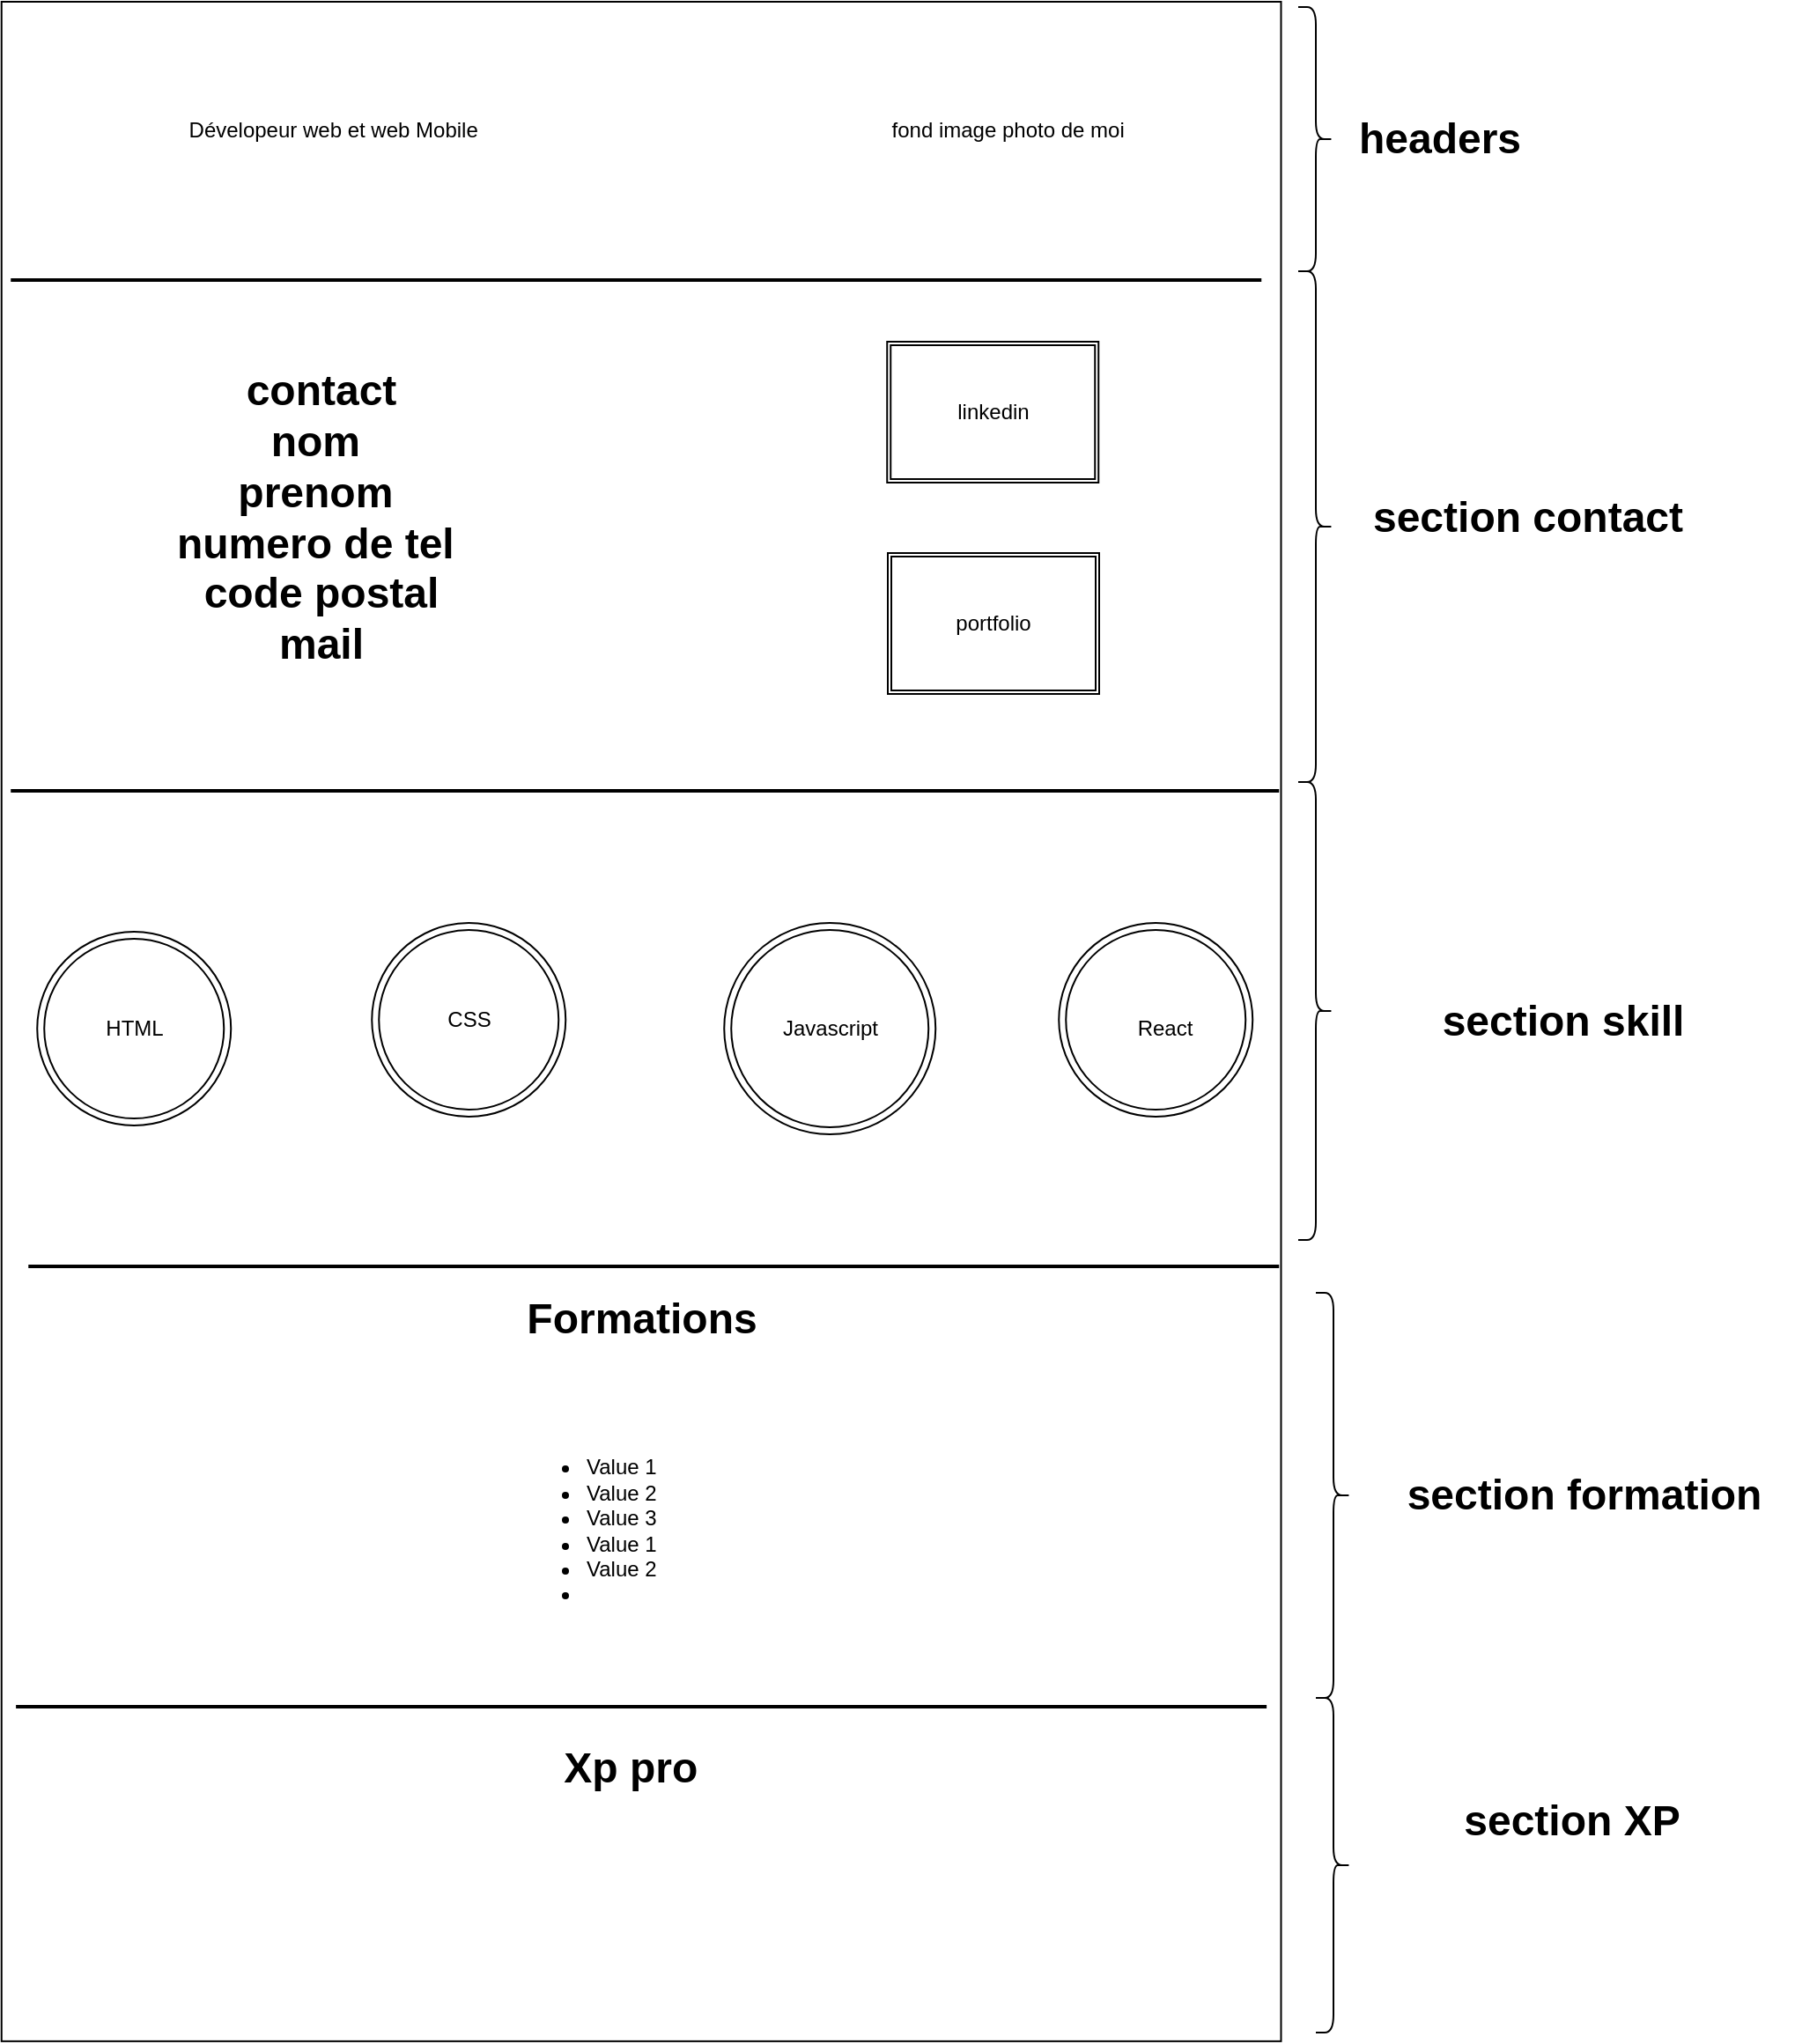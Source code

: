 <mxfile>
    <diagram id="U54eBNfYPRZ8RMyf1jgN" name="Page-1">
        <mxGraphModel dx="1973" dy="1335" grid="1" gridSize="10" guides="1" tooltips="1" connect="1" arrows="1" fold="1" page="1" pageScale="1" pageWidth="827" pageHeight="1169" math="0" shadow="0">
            <root>
                <mxCell id="0"/>
                <mxCell id="1" parent="0"/>
                <mxCell id="4" value="" style="rounded=0;whiteSpace=wrap;html=1;rotation=90;" parent="1" vertex="1">
                    <mxGeometry x="-201.91" y="222.78" width="1157.94" height="726.37" as="geometry"/>
                </mxCell>
                <mxCell id="7" value="Dévelopeur web et web Mobile&amp;nbsp;" style="text;html=1;strokeColor=none;fillColor=none;align=center;verticalAlign=middle;whiteSpace=wrap;rounded=0;" vertex="1" parent="1">
                    <mxGeometry x="69.12" y="65" width="270" height="30" as="geometry"/>
                </mxCell>
                <mxCell id="9" value="fond image photo de moi&amp;nbsp;&lt;br&gt;" style="text;html=1;strokeColor=none;fillColor=none;align=center;verticalAlign=middle;whiteSpace=wrap;rounded=0;" vertex="1" parent="1">
                    <mxGeometry x="516.62" y="40" width="140" height="80" as="geometry"/>
                </mxCell>
                <mxCell id="15" value="" style="line;strokeWidth=2;html=1;" vertex="1" parent="1">
                    <mxGeometry x="19.12" y="160" width="710" height="10" as="geometry"/>
                </mxCell>
                <mxCell id="16" value="" style="line;strokeWidth=2;html=1;" vertex="1" parent="1">
                    <mxGeometry x="19.12" y="450" width="720" height="10" as="geometry"/>
                </mxCell>
                <mxCell id="17" value="" style="line;strokeWidth=2;html=1;" vertex="1" parent="1">
                    <mxGeometry x="29.12" y="720" width="710" height="10" as="geometry"/>
                </mxCell>
                <mxCell id="18" value="" style="ellipse;shape=doubleEllipse;whiteSpace=wrap;html=1;aspect=fixed;" vertex="1" parent="1">
                    <mxGeometry x="34.12" y="535" width="110" height="110" as="geometry"/>
                </mxCell>
                <mxCell id="19" value="" style="ellipse;shape=doubleEllipse;whiteSpace=wrap;html=1;aspect=fixed;" vertex="1" parent="1">
                    <mxGeometry x="224.12" y="530" width="110" height="110" as="geometry"/>
                </mxCell>
                <mxCell id="20" value="" style="ellipse;shape=doubleEllipse;whiteSpace=wrap;html=1;aspect=fixed;" vertex="1" parent="1">
                    <mxGeometry x="424.12" y="530" width="120" height="120" as="geometry"/>
                </mxCell>
                <mxCell id="21" value="" style="ellipse;shape=doubleEllipse;whiteSpace=wrap;html=1;aspect=fixed;" vertex="1" parent="1">
                    <mxGeometry x="614.12" y="530" width="110" height="110" as="geometry"/>
                </mxCell>
                <mxCell id="25" value="HTML" style="text;html=1;strokeColor=none;fillColor=none;align=center;verticalAlign=middle;whiteSpace=wrap;rounded=0;" vertex="1" parent="1">
                    <mxGeometry x="46.62" y="575" width="85" height="30" as="geometry"/>
                </mxCell>
                <mxCell id="26" value="CSS" style="text;html=1;strokeColor=none;fillColor=none;align=center;verticalAlign=middle;whiteSpace=wrap;rounded=0;" vertex="1" parent="1">
                    <mxGeometry x="236.62" y="570" width="85" height="30" as="geometry"/>
                </mxCell>
                <mxCell id="27" value="Javascript" style="text;html=1;strokeColor=none;fillColor=none;align=center;verticalAlign=middle;whiteSpace=wrap;rounded=0;" vertex="1" parent="1">
                    <mxGeometry x="441.62" y="575" width="85" height="30" as="geometry"/>
                </mxCell>
                <mxCell id="28" value="React" style="text;html=1;strokeColor=none;fillColor=none;align=center;verticalAlign=middle;whiteSpace=wrap;rounded=0;" vertex="1" parent="1">
                    <mxGeometry x="631.62" y="575" width="85" height="30" as="geometry"/>
                </mxCell>
                <mxCell id="31" value="&lt;ul&gt;&lt;li&gt;Value 1&lt;/li&gt;&lt;li&gt;Value 2&lt;/li&gt;&lt;li&gt;Value 3&lt;/li&gt;&lt;li style=&quot;border-color: var(--border-color);&quot;&gt;Value 1&lt;/li&gt;&lt;li style=&quot;border-color: var(--border-color);&quot;&gt;Value 2&lt;/li&gt;&lt;li style=&quot;border-color: var(--border-color);&quot;&gt;&lt;br&gt;&lt;/li&gt;&lt;/ul&gt;" style="text;strokeColor=none;fillColor=none;html=1;whiteSpace=wrap;verticalAlign=middle;overflow=hidden;" vertex="1" parent="1">
                    <mxGeometry x="304.12" y="770" width="160" height="210" as="geometry"/>
                </mxCell>
                <mxCell id="34" value="&lt;br&gt;Formations" style="text;strokeColor=none;fillColor=none;html=1;fontSize=24;fontStyle=1;verticalAlign=middle;align=center;" vertex="1" parent="1">
                    <mxGeometry x="297.06" y="710" width="160" height="60" as="geometry"/>
                </mxCell>
                <mxCell id="35" value="Xp pro&amp;nbsp;" style="text;strokeColor=none;fillColor=none;html=1;fontSize=24;fontStyle=1;verticalAlign=middle;align=center;" vertex="1" parent="1">
                    <mxGeometry x="294.12" y="980" width="160" height="60" as="geometry"/>
                </mxCell>
                <mxCell id="36" value="" style="shape=curlyBracket;whiteSpace=wrap;html=1;rounded=1;flipH=1;labelPosition=right;verticalLabelPosition=middle;align=left;verticalAlign=middle;" vertex="1" parent="1">
                    <mxGeometry x="750" y="10" width="20" height="150" as="geometry"/>
                </mxCell>
                <mxCell id="37" value="headers" style="text;strokeColor=none;fillColor=none;html=1;fontSize=24;fontStyle=1;verticalAlign=middle;align=center;" vertex="1" parent="1">
                    <mxGeometry x="780" y="65" width="100" height="40" as="geometry"/>
                </mxCell>
                <mxCell id="39" value="" style="shape=curlyBracket;whiteSpace=wrap;html=1;rounded=1;flipH=1;labelPosition=right;verticalLabelPosition=middle;align=left;verticalAlign=middle;" vertex="1" parent="1">
                    <mxGeometry x="750" y="160" width="20" height="290" as="geometry"/>
                </mxCell>
                <mxCell id="40" value="section skill" style="text;strokeColor=none;fillColor=none;html=1;fontSize=24;fontStyle=1;verticalAlign=middle;align=center;" vertex="1" parent="1">
                    <mxGeometry x="780" y="565.96" width="240" height="40" as="geometry"/>
                </mxCell>
                <mxCell id="43" value="" style="shape=curlyBracket;whiteSpace=wrap;html=1;rounded=1;flipH=1;labelPosition=right;verticalLabelPosition=middle;align=left;verticalAlign=middle;" vertex="1" parent="1">
                    <mxGeometry x="750" y="450" width="20" height="260" as="geometry"/>
                </mxCell>
                <mxCell id="44" value="section formation" style="text;strokeColor=none;fillColor=none;html=1;fontSize=24;fontStyle=1;verticalAlign=middle;align=center;" vertex="1" parent="1">
                    <mxGeometry x="780" y="835" width="263" height="40" as="geometry"/>
                </mxCell>
                <mxCell id="45" value="" style="shape=curlyBracket;whiteSpace=wrap;html=1;rounded=1;flipH=1;labelPosition=right;verticalLabelPosition=middle;align=left;verticalAlign=middle;" vertex="1" parent="1">
                    <mxGeometry x="760" y="740" width="20" height="230" as="geometry"/>
                </mxCell>
                <mxCell id="46" value="section XP" style="text;strokeColor=none;fillColor=none;html=1;fontSize=24;fontStyle=1;verticalAlign=middle;align=center;" vertex="1" parent="1">
                    <mxGeometry x="790" y="1020" width="230" height="40" as="geometry"/>
                </mxCell>
                <mxCell id="47" value="" style="line;strokeWidth=2;html=1;" vertex="1" parent="1">
                    <mxGeometry x="22.06" y="970" width="710" height="10" as="geometry"/>
                </mxCell>
                <mxCell id="48" value="" style="shape=curlyBracket;whiteSpace=wrap;html=1;rounded=1;flipH=1;labelPosition=right;verticalLabelPosition=middle;align=left;verticalAlign=middle;" vertex="1" parent="1">
                    <mxGeometry x="760" y="970" width="20" height="190" as="geometry"/>
                </mxCell>
                <mxCell id="50" value="section contact" style="text;strokeColor=none;fillColor=none;html=1;fontSize=24;fontStyle=1;verticalAlign=middle;align=center;" vertex="1" parent="1">
                    <mxGeometry x="760" y="280.0" width="240" height="40" as="geometry"/>
                </mxCell>
                <mxCell id="54" value="contact&lt;br&gt;nom&amp;nbsp;&lt;br&gt;prenom&amp;nbsp;&lt;br&gt;numero de tel&amp;nbsp;&lt;br&gt;code postal&lt;br&gt;mail" style="text;strokeColor=none;fillColor=none;html=1;fontSize=24;fontStyle=1;verticalAlign=middle;align=center;" vertex="1" parent="1">
                    <mxGeometry x="110" y="195" width="170.88" height="210" as="geometry"/>
                </mxCell>
                <mxCell id="55" value="linkedin" style="shape=ext;double=1;rounded=0;whiteSpace=wrap;html=1;" vertex="1" parent="1">
                    <mxGeometry x="516.62" y="200" width="120" height="80" as="geometry"/>
                </mxCell>
                <mxCell id="56" value="portfolio" style="shape=ext;double=1;rounded=0;whiteSpace=wrap;html=1;" vertex="1" parent="1">
                    <mxGeometry x="517" y="320" width="120" height="80" as="geometry"/>
                </mxCell>
            </root>
        </mxGraphModel>
    </diagram>
</mxfile>